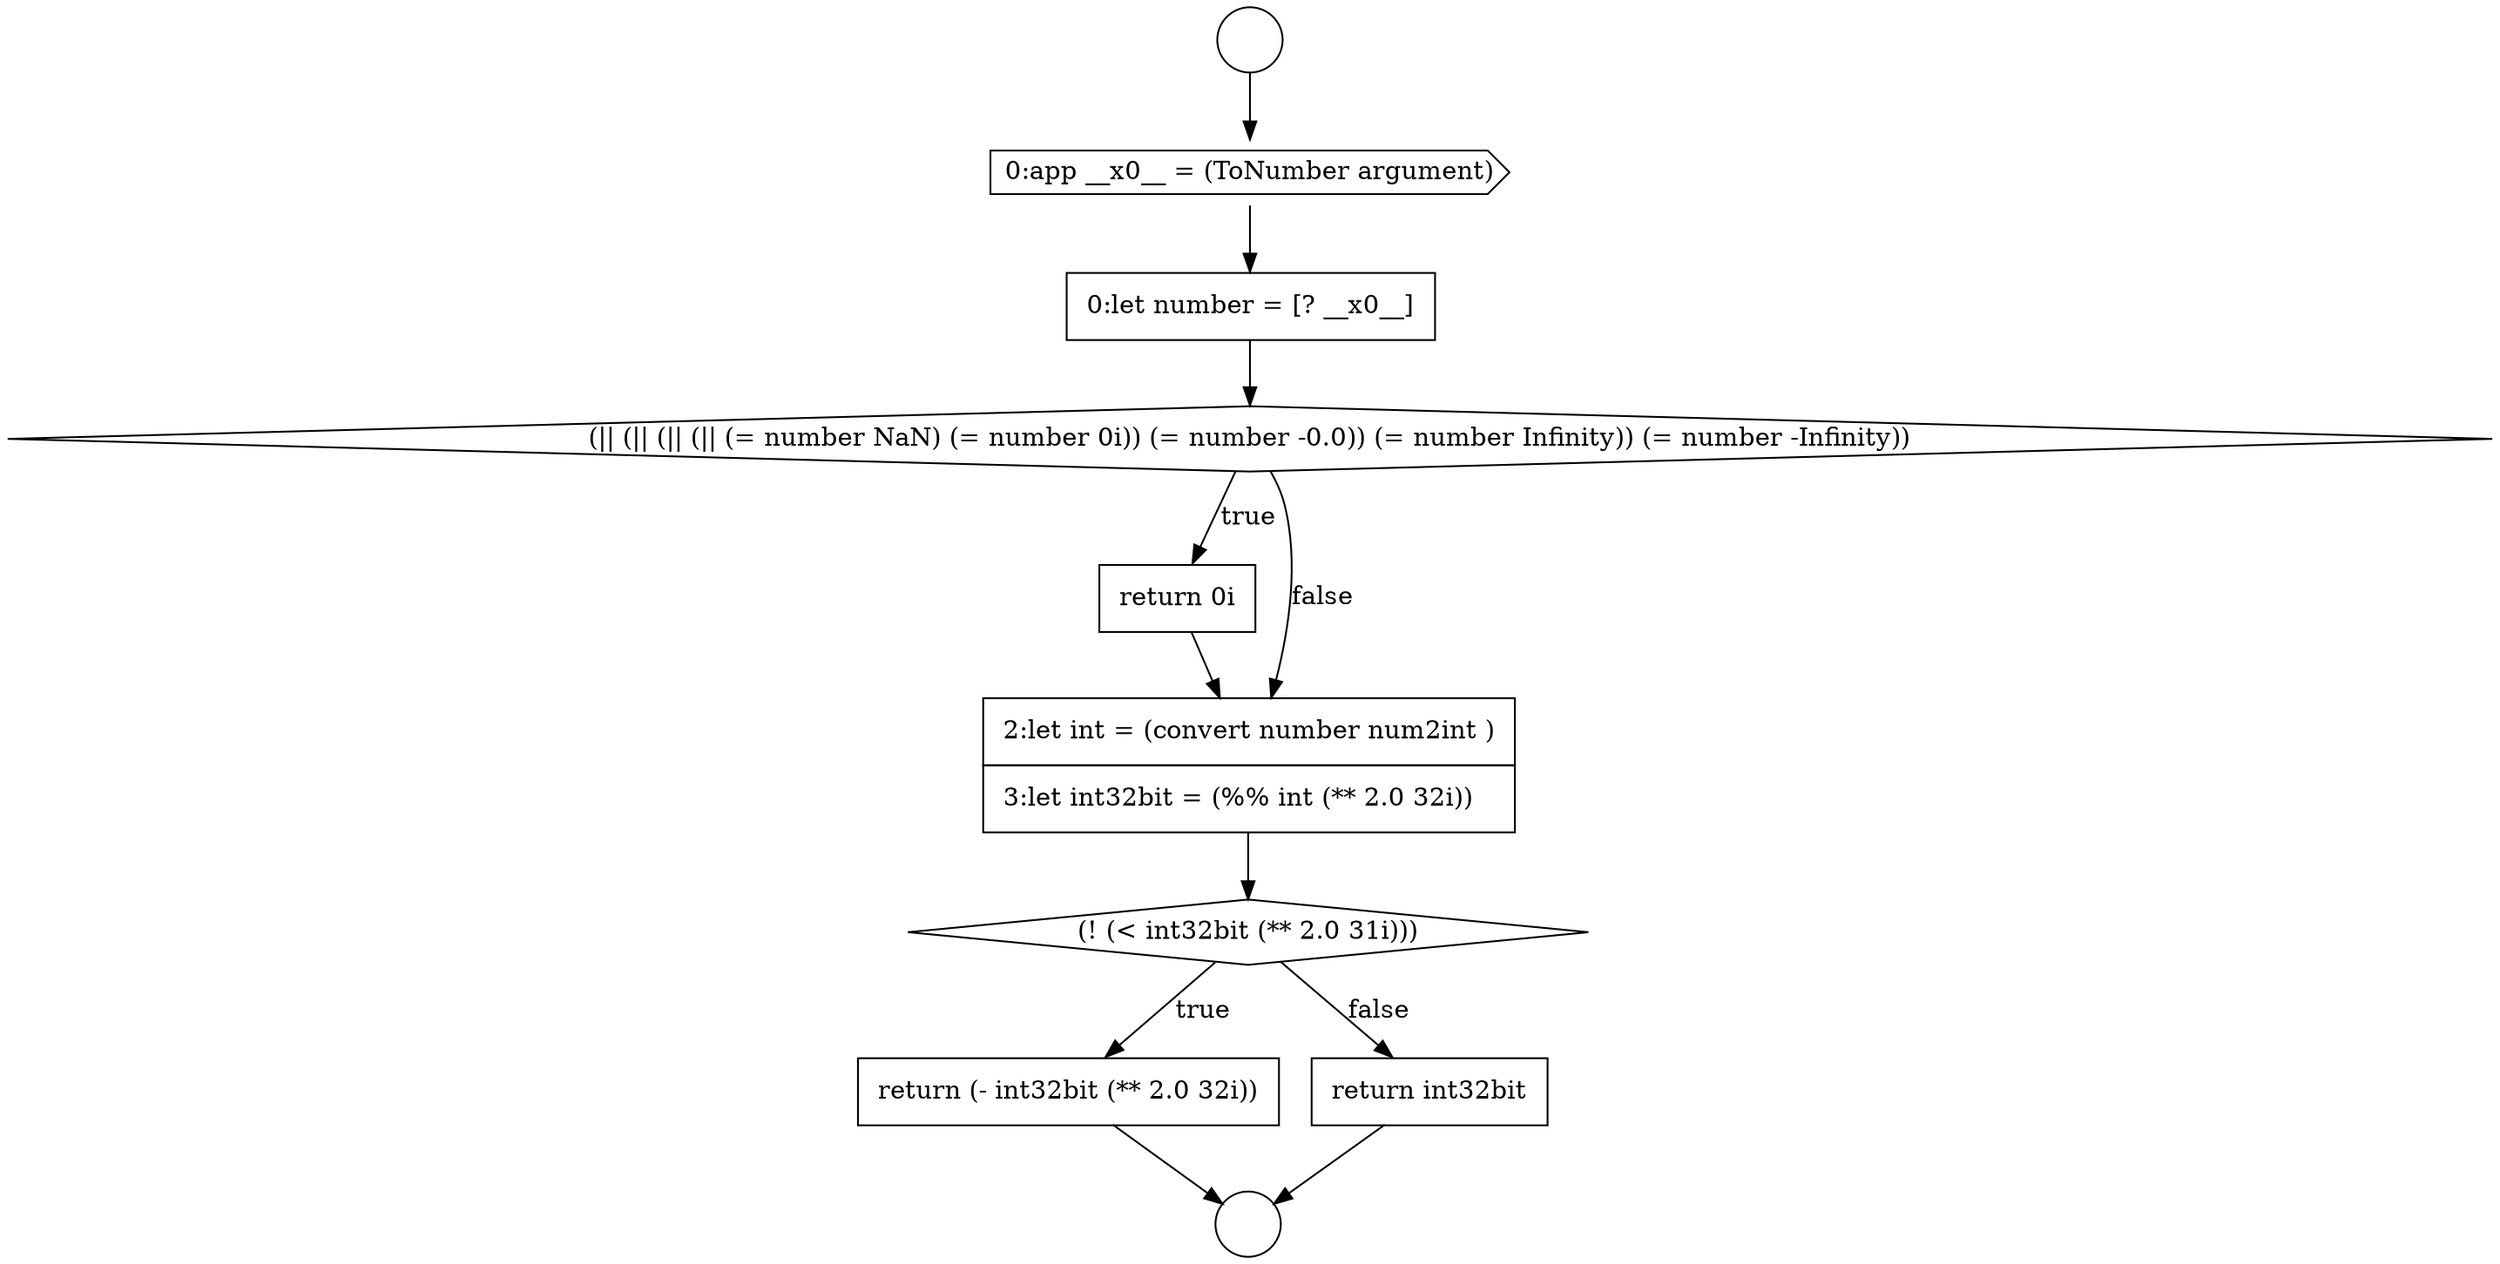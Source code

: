 digraph {
  node582 [shape=diamond, label=<<font color="black">(! (&lt; int32bit (** 2.0 31i)))</font>> color="black" fillcolor="white" style=filled]
  node583 [shape=none, margin=0, label=<<font color="black">
    <table border="0" cellborder="1" cellspacing="0" cellpadding="10">
      <tr><td align="left">return (- int32bit (** 2.0 32i))</td></tr>
    </table>
  </font>> color="black" fillcolor="white" style=filled]
  node578 [shape=none, margin=0, label=<<font color="black">
    <table border="0" cellborder="1" cellspacing="0" cellpadding="10">
      <tr><td align="left">0:let number = [? __x0__]</td></tr>
    </table>
  </font>> color="black" fillcolor="white" style=filled]
  node580 [shape=none, margin=0, label=<<font color="black">
    <table border="0" cellborder="1" cellspacing="0" cellpadding="10">
      <tr><td align="left">return 0i</td></tr>
    </table>
  </font>> color="black" fillcolor="white" style=filled]
  node576 [shape=circle label=" " color="black" fillcolor="white" style=filled]
  node581 [shape=none, margin=0, label=<<font color="black">
    <table border="0" cellborder="1" cellspacing="0" cellpadding="10">
      <tr><td align="left">2:let int = (convert number num2int )</td></tr>
      <tr><td align="left">3:let int32bit = (%% int (** 2.0 32i))</td></tr>
    </table>
  </font>> color="black" fillcolor="white" style=filled]
  node575 [shape=circle label=" " color="black" fillcolor="white" style=filled]
  node584 [shape=none, margin=0, label=<<font color="black">
    <table border="0" cellborder="1" cellspacing="0" cellpadding="10">
      <tr><td align="left">return int32bit</td></tr>
    </table>
  </font>> color="black" fillcolor="white" style=filled]
  node577 [shape=cds, label=<<font color="black">0:app __x0__ = (ToNumber argument)</font>> color="black" fillcolor="white" style=filled]
  node579 [shape=diamond, label=<<font color="black">(|| (|| (|| (|| (= number NaN) (= number 0i)) (= number -0.0)) (= number Infinity)) (= number -Infinity))</font>> color="black" fillcolor="white" style=filled]
  node579 -> node580 [label=<<font color="black">true</font>> color="black"]
  node579 -> node581 [label=<<font color="black">false</font>> color="black"]
  node584 -> node576 [ color="black"]
  node577 -> node578 [ color="black"]
  node578 -> node579 [ color="black"]
  node575 -> node577 [ color="black"]
  node581 -> node582 [ color="black"]
  node583 -> node576 [ color="black"]
  node580 -> node581 [ color="black"]
  node582 -> node583 [label=<<font color="black">true</font>> color="black"]
  node582 -> node584 [label=<<font color="black">false</font>> color="black"]
}
